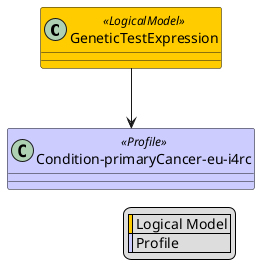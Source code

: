 @startuml
skinparam class {
    BackgroundColor<<LogicalModel>> #FFCC00
    BackgroundColor<<Profile>> #CCCCFF
}
skinparam linetype ortho
legend right
  | <#FFCC00> | Logical Model |
  | <#CCCCFF> | Profile |
endlegend
class "GeneticTestExpression" <<LogicalModel>> [[StructureDefinition-GeneticTestExpression.html]]
class "Condition-primaryCancer-eu-i4rc" <<Profile>> [[StructureDefinition-Condition-primaryCancer-eu-i4rc.html]]
"GeneticTestExpression" --> "Condition-primaryCancer-eu-i4rc"
@enduml